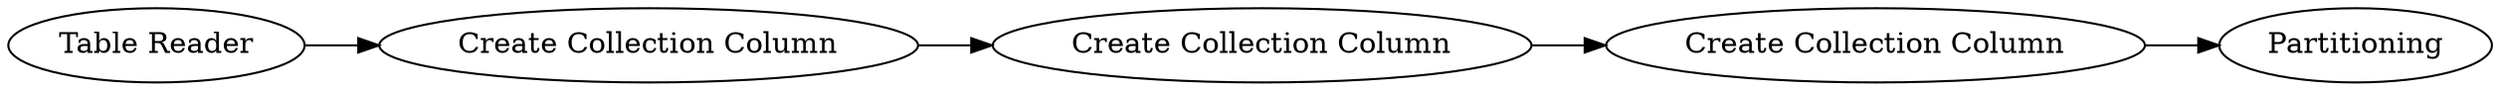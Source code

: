 digraph {
	2 -> 3
	1 -> 2
	3 -> 4
	4 -> 5
	5 [label=Partitioning]
	1 [label="Table Reader"]
	4 [label="Create Collection Column"]
	3 [label="Create Collection Column"]
	2 [label="Create Collection Column"]
	rankdir=LR
}
